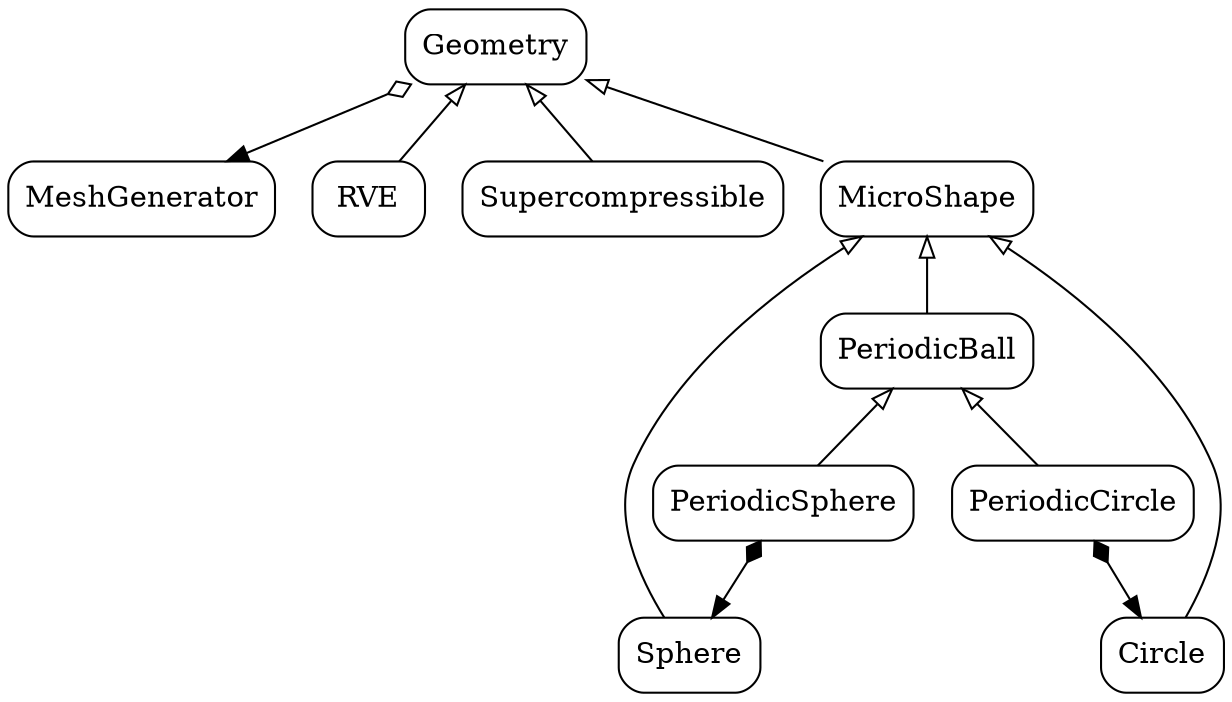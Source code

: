 digraph geometry {

    node[shape=record, style=rounded]
    Geometry[label = "{Geometry}"]
    MeshGenerator[label = "{MeshGenerator}"]
    RVE[label = "{RVE}"]
    Supercompressible[label = "{Supercompressible}"]
    MicroShape[label = "{MicroShape}"]
    Sphere[label = "{Sphere}"]
    Circle[label = "{Circle}"]
    PeriodicBall[label = "{PeriodicBall}"]
    PeriodicSphere[label = "{PeriodicSphere}"]
    PeriodicCircle[label = "{PeriodicCircle}"]


    // generalizations
    edge[dir=back, arrowtail=empty, style=normal]
    Geometry->RVE
    Geometry->Supercompressible
    Geometry->MicroShape
    MicroShape->Sphere
    MicroShape->Circle
    MicroShape->PeriodicBall
    PeriodicBall->PeriodicSphere
    PeriodicBall->PeriodicCircle

    // compositions
    edge[dir=both, arrowtail=diamond, arrowhead=normal, style=normal]
    PeriodicSphere->Sphere
    PeriodicCircle->Circle

    // aggregations
    edge[dir=both, arrowtail=ediamond, arrowhead=normal, style=normal]
    Geometry->MeshGenerator


}